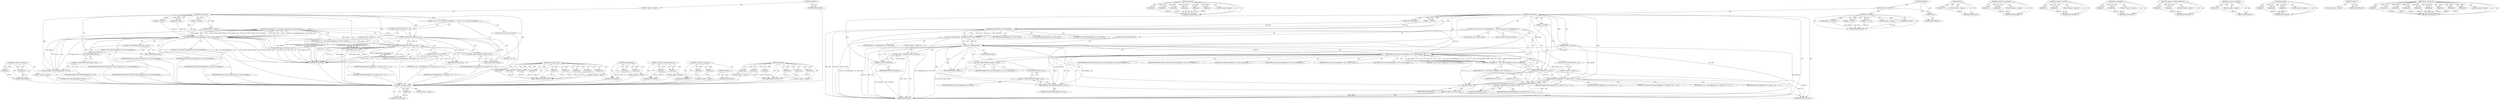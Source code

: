 digraph "usb_control_msg" {
vulnerable_101 [label=<(METHOD,&lt;operator&gt;.lessThan)>];
vulnerable_102 [label=<(PARAM,p1)>];
vulnerable_103 [label=<(PARAM,p2)>];
vulnerable_104 [label=<(BLOCK,&lt;empty&gt;,&lt;empty&gt;)>];
vulnerable_105 [label=<(METHOD_RETURN,ANY)>];
vulnerable_6 [label=<(METHOD,&lt;global&gt;)<SUB>1</SUB>>];
vulnerable_7 [label=<(BLOCK,&lt;empty&gt;,&lt;empty&gt;)<SUB>1</SUB>>];
vulnerable_8 [label=<(METHOD,set_registers)<SUB>1</SUB>>];
vulnerable_9 [label=<(PARAM,pegasus_t *pegasus)<SUB>1</SUB>>];
vulnerable_10 [label=<(PARAM,__u16 indx)<SUB>1</SUB>>];
vulnerable_11 [label=<(PARAM,__u16 size)<SUB>1</SUB>>];
vulnerable_12 [label=<(PARAM,void *data)<SUB>1</SUB>>];
vulnerable_13 [label=<(BLOCK,{
 	int ret;
 
 	ret = usb_control_msg(pegasus-...,{
 	int ret;
 
 	ret = usb_control_msg(pegasus-...)<SUB>2</SUB>>];
vulnerable_14 [label="<(LOCAL,int ret: int)<SUB>3</SUB>>"];
vulnerable_15 [label=<(&lt;operator&gt;.assignment,ret = usb_control_msg(pegasus-&gt;usb, usb_sndctrl...)<SUB>5</SUB>>];
vulnerable_16 [label=<(IDENTIFIER,ret,ret = usb_control_msg(pegasus-&gt;usb, usb_sndctrl...)<SUB>5</SUB>>];
vulnerable_17 [label=<(usb_control_msg,usb_control_msg(pegasus-&gt;usb, usb_sndctrlpipe(p...)<SUB>5</SUB>>];
vulnerable_18 [label=<(&lt;operator&gt;.indirectFieldAccess,pegasus-&gt;usb)<SUB>5</SUB>>];
vulnerable_19 [label=<(IDENTIFIER,pegasus,usb_control_msg(pegasus-&gt;usb, usb_sndctrlpipe(p...)<SUB>5</SUB>>];
vulnerable_20 [label=<(FIELD_IDENTIFIER,usb,usb)<SUB>5</SUB>>];
vulnerable_21 [label=<(usb_sndctrlpipe,usb_sndctrlpipe(pegasus-&gt;usb, 0))<SUB>5</SUB>>];
vulnerable_22 [label=<(&lt;operator&gt;.indirectFieldAccess,pegasus-&gt;usb)<SUB>5</SUB>>];
vulnerable_23 [label=<(IDENTIFIER,pegasus,usb_sndctrlpipe(pegasus-&gt;usb, 0))<SUB>5</SUB>>];
vulnerable_24 [label=<(FIELD_IDENTIFIER,usb,usb)<SUB>5</SUB>>];
vulnerable_25 [label=<(LITERAL,0,usb_sndctrlpipe(pegasus-&gt;usb, 0))<SUB>5</SUB>>];
vulnerable_26 [label=<(IDENTIFIER,PEGASUS_REQ_SET_REGS,usb_control_msg(pegasus-&gt;usb, usb_sndctrlpipe(p...)<SUB>6</SUB>>];
vulnerable_27 [label=<(IDENTIFIER,PEGASUS_REQT_WRITE,usb_control_msg(pegasus-&gt;usb, usb_sndctrlpipe(p...)<SUB>6</SUB>>];
vulnerable_28 [label=<(LITERAL,0,usb_control_msg(pegasus-&gt;usb, usb_sndctrlpipe(p...)<SUB>6</SUB>>];
vulnerable_29 [label=<(IDENTIFIER,indx,usb_control_msg(pegasus-&gt;usb, usb_sndctrlpipe(p...)<SUB>7</SUB>>];
vulnerable_30 [label=<(IDENTIFIER,data,usb_control_msg(pegasus-&gt;usb, usb_sndctrlpipe(p...)<SUB>7</SUB>>];
vulnerable_31 [label=<(IDENTIFIER,size,usb_control_msg(pegasus-&gt;usb, usb_sndctrlpipe(p...)<SUB>7</SUB>>];
vulnerable_32 [label=<(LITERAL,100,usb_control_msg(pegasus-&gt;usb, usb_sndctrlpipe(p...)<SUB>7</SUB>>];
vulnerable_33 [label=<(CONTROL_STRUCTURE,IF,if (ret &lt; 0))<SUB>8</SUB>>];
vulnerable_34 [label=<(&lt;operator&gt;.lessThan,ret &lt; 0)<SUB>8</SUB>>];
vulnerable_35 [label=<(IDENTIFIER,ret,ret &lt; 0)<SUB>8</SUB>>];
vulnerable_36 [label=<(LITERAL,0,ret &lt; 0)<SUB>8</SUB>>];
vulnerable_37 [label=<(BLOCK,&lt;empty&gt;,&lt;empty&gt;)<SUB>9</SUB>>];
vulnerable_38 [label=<(netif_dbg,netif_dbg(pegasus, drv, pegasus-&gt;net,
 			  &quot;%s...)<SUB>9</SUB>>];
vulnerable_39 [label=<(IDENTIFIER,pegasus,netif_dbg(pegasus, drv, pegasus-&gt;net,
 			  &quot;%s...)<SUB>9</SUB>>];
vulnerable_40 [label=<(IDENTIFIER,drv,netif_dbg(pegasus, drv, pegasus-&gt;net,
 			  &quot;%s...)<SUB>9</SUB>>];
vulnerable_41 [label=<(&lt;operator&gt;.indirectFieldAccess,pegasus-&gt;net)<SUB>9</SUB>>];
vulnerable_42 [label=<(IDENTIFIER,pegasus,netif_dbg(pegasus, drv, pegasus-&gt;net,
 			  &quot;%s...)<SUB>9</SUB>>];
vulnerable_43 [label=<(FIELD_IDENTIFIER,net,net)<SUB>9</SUB>>];
vulnerable_44 [label=<(LITERAL,&quot;%s returned %d\n&quot;,netif_dbg(pegasus, drv, pegasus-&gt;net,
 			  &quot;%s...)<SUB>10</SUB>>];
vulnerable_45 [label=<(IDENTIFIER,__func__,netif_dbg(pegasus, drv, pegasus-&gt;net,
 			  &quot;%s...)<SUB>10</SUB>>];
vulnerable_46 [label=<(IDENTIFIER,ret,netif_dbg(pegasus, drv, pegasus-&gt;net,
 			  &quot;%s...)<SUB>10</SUB>>];
vulnerable_47 [label=<(RETURN,return ret;,return ret;)<SUB>11</SUB>>];
vulnerable_48 [label=<(IDENTIFIER,ret,return ret;)<SUB>11</SUB>>];
vulnerable_49 [label=<(METHOD_RETURN,int)<SUB>1</SUB>>];
vulnerable_51 [label=<(METHOD_RETURN,ANY)<SUB>1</SUB>>];
vulnerable_79 [label=<(METHOD,usb_control_msg)>];
vulnerable_80 [label=<(PARAM,p1)>];
vulnerable_81 [label=<(PARAM,p2)>];
vulnerable_82 [label=<(PARAM,p3)>];
vulnerable_83 [label=<(PARAM,p4)>];
vulnerable_84 [label=<(PARAM,p5)>];
vulnerable_85 [label=<(PARAM,p6)>];
vulnerable_86 [label=<(PARAM,p7)>];
vulnerable_87 [label=<(PARAM,p8)>];
vulnerable_88 [label=<(PARAM,p9)>];
vulnerable_89 [label=<(BLOCK,&lt;empty&gt;,&lt;empty&gt;)>];
vulnerable_90 [label=<(METHOD_RETURN,ANY)>];
vulnerable_96 [label=<(METHOD,usb_sndctrlpipe)>];
vulnerable_97 [label=<(PARAM,p1)>];
vulnerable_98 [label=<(PARAM,p2)>];
vulnerable_99 [label=<(BLOCK,&lt;empty&gt;,&lt;empty&gt;)>];
vulnerable_100 [label=<(METHOD_RETURN,ANY)>];
vulnerable_91 [label=<(METHOD,&lt;operator&gt;.indirectFieldAccess)>];
vulnerable_92 [label=<(PARAM,p1)>];
vulnerable_93 [label=<(PARAM,p2)>];
vulnerable_94 [label=<(BLOCK,&lt;empty&gt;,&lt;empty&gt;)>];
vulnerable_95 [label=<(METHOD_RETURN,ANY)>];
vulnerable_74 [label=<(METHOD,&lt;operator&gt;.assignment)>];
vulnerable_75 [label=<(PARAM,p1)>];
vulnerable_76 [label=<(PARAM,p2)>];
vulnerable_77 [label=<(BLOCK,&lt;empty&gt;,&lt;empty&gt;)>];
vulnerable_78 [label=<(METHOD_RETURN,ANY)>];
vulnerable_68 [label=<(METHOD,&lt;global&gt;)<SUB>1</SUB>>];
vulnerable_69 [label=<(BLOCK,&lt;empty&gt;,&lt;empty&gt;)>];
vulnerable_70 [label=<(METHOD_RETURN,ANY)>];
vulnerable_106 [label=<(METHOD,netif_dbg)>];
vulnerable_107 [label=<(PARAM,p1)>];
vulnerable_108 [label=<(PARAM,p2)>];
vulnerable_109 [label=<(PARAM,p3)>];
vulnerable_110 [label=<(PARAM,p4)>];
vulnerable_111 [label=<(PARAM,p5)>];
vulnerable_112 [label=<(PARAM,p6)>];
vulnerable_113 [label=<(BLOCK,&lt;empty&gt;,&lt;empty&gt;)>];
vulnerable_114 [label=<(METHOD_RETURN,ANY)>];
fixed_116 [label=<(METHOD,&lt;operator&gt;.minus)>];
fixed_117 [label=<(PARAM,p1)>];
fixed_118 [label=<(BLOCK,&lt;empty&gt;,&lt;empty&gt;)>];
fixed_119 [label=<(METHOD_RETURN,ANY)>];
fixed_147 [label=<(METHOD,netif_dbg)>];
fixed_148 [label=<(PARAM,p1)>];
fixed_149 [label=<(PARAM,p2)>];
fixed_150 [label=<(PARAM,p3)>];
fixed_151 [label=<(PARAM,p4)>];
fixed_152 [label=<(PARAM,p5)>];
fixed_153 [label=<(PARAM,p6)>];
fixed_154 [label=<(BLOCK,&lt;empty&gt;,&lt;empty&gt;)>];
fixed_155 [label=<(METHOD_RETURN,ANY)>];
fixed_6 [label=<(METHOD,&lt;global&gt;)<SUB>1</SUB>>];
fixed_7 [label=<(BLOCK,&lt;empty&gt;,&lt;empty&gt;)<SUB>1</SUB>>];
fixed_8 [label=<(METHOD,set_registers)<SUB>1</SUB>>];
fixed_9 [label=<(PARAM,pegasus_t *pegasus)<SUB>1</SUB>>];
fixed_10 [label=<(PARAM,__u16 indx)<SUB>1</SUB>>];
fixed_11 [label=<(PARAM,__u16 size)<SUB>1</SUB>>];
fixed_12 [label=<(PARAM,void *data)<SUB>1</SUB>>];
fixed_13 [label=<(BLOCK,&lt;empty&gt;,&lt;empty&gt;)>];
fixed_14 [label=<(METHOD_RETURN,int)<SUB>1</SUB>>];
fixed_16 [label=<(UNKNOWN,),))<SUB>1</SUB>>];
fixed_17 [label=<(METHOD,set_registers)<SUB>2</SUB>>];
fixed_18 [label=<(PARAM,pegasus_t *pegasus)<SUB>2</SUB>>];
fixed_19 [label=<(PARAM,__u16 indx)<SUB>2</SUB>>];
fixed_20 [label=<(PARAM,__u16 size)<SUB>2</SUB>>];
fixed_21 [label=<(PARAM,const void *data)<SUB>3</SUB>>];
fixed_22 [label=<(BLOCK,{
	u8 *buf;
 	int ret;
 
	buf = kmemdup(data, s...,{
	u8 *buf;
 	int ret;
 
	buf = kmemdup(data, s...)<SUB>4</SUB>>];
fixed_23 [label="<(LOCAL,u8* buf: u8*)<SUB>5</SUB>>"];
fixed_24 [label="<(LOCAL,int ret: int)<SUB>6</SUB>>"];
fixed_25 [label=<(&lt;operator&gt;.assignment,buf = kmemdup(data, size, GFP_NOIO))<SUB>8</SUB>>];
fixed_26 [label=<(IDENTIFIER,buf,buf = kmemdup(data, size, GFP_NOIO))<SUB>8</SUB>>];
fixed_27 [label=<(kmemdup,kmemdup(data, size, GFP_NOIO))<SUB>8</SUB>>];
fixed_28 [label=<(IDENTIFIER,data,kmemdup(data, size, GFP_NOIO))<SUB>8</SUB>>];
fixed_29 [label=<(IDENTIFIER,size,kmemdup(data, size, GFP_NOIO))<SUB>8</SUB>>];
fixed_30 [label=<(IDENTIFIER,GFP_NOIO,kmemdup(data, size, GFP_NOIO))<SUB>8</SUB>>];
fixed_31 [label=<(CONTROL_STRUCTURE,IF,if (!buf))<SUB>9</SUB>>];
fixed_32 [label=<(&lt;operator&gt;.logicalNot,!buf)<SUB>9</SUB>>];
fixed_33 [label=<(IDENTIFIER,buf,!buf)<SUB>9</SUB>>];
fixed_34 [label=<(BLOCK,&lt;empty&gt;,&lt;empty&gt;)<SUB>10</SUB>>];
fixed_35 [label=<(RETURN,return -ENOMEM;,return -ENOMEM;)<SUB>10</SUB>>];
fixed_36 [label=<(&lt;operator&gt;.minus,-ENOMEM)<SUB>10</SUB>>];
fixed_37 [label=<(IDENTIFIER,ENOMEM,-ENOMEM)<SUB>10</SUB>>];
fixed_38 [label=<(&lt;operator&gt;.assignment,ret = usb_control_msg(pegasus-&gt;usb, usb_sndctrl...)<SUB>12</SUB>>];
fixed_39 [label=<(IDENTIFIER,ret,ret = usb_control_msg(pegasus-&gt;usb, usb_sndctrl...)<SUB>12</SUB>>];
fixed_40 [label=<(usb_control_msg,usb_control_msg(pegasus-&gt;usb, usb_sndctrlpipe(p...)<SUB>12</SUB>>];
fixed_41 [label=<(&lt;operator&gt;.indirectFieldAccess,pegasus-&gt;usb)<SUB>12</SUB>>];
fixed_42 [label=<(IDENTIFIER,pegasus,usb_control_msg(pegasus-&gt;usb, usb_sndctrlpipe(p...)<SUB>12</SUB>>];
fixed_43 [label=<(FIELD_IDENTIFIER,usb,usb)<SUB>12</SUB>>];
fixed_44 [label=<(usb_sndctrlpipe,usb_sndctrlpipe(pegasus-&gt;usb, 0))<SUB>12</SUB>>];
fixed_45 [label=<(&lt;operator&gt;.indirectFieldAccess,pegasus-&gt;usb)<SUB>12</SUB>>];
fixed_46 [label=<(IDENTIFIER,pegasus,usb_sndctrlpipe(pegasus-&gt;usb, 0))<SUB>12</SUB>>];
fixed_47 [label=<(FIELD_IDENTIFIER,usb,usb)<SUB>12</SUB>>];
fixed_48 [label=<(LITERAL,0,usb_sndctrlpipe(pegasus-&gt;usb, 0))<SUB>12</SUB>>];
fixed_49 [label=<(IDENTIFIER,PEGASUS_REQ_SET_REGS,usb_control_msg(pegasus-&gt;usb, usb_sndctrlpipe(p...)<SUB>13</SUB>>];
fixed_50 [label=<(IDENTIFIER,PEGASUS_REQT_WRITE,usb_control_msg(pegasus-&gt;usb, usb_sndctrlpipe(p...)<SUB>13</SUB>>];
fixed_51 [label=<(LITERAL,0,usb_control_msg(pegasus-&gt;usb, usb_sndctrlpipe(p...)<SUB>13</SUB>>];
fixed_52 [label=<(IDENTIFIER,indx,usb_control_msg(pegasus-&gt;usb, usb_sndctrlpipe(p...)<SUB>14</SUB>>];
fixed_53 [label=<(IDENTIFIER,buf,usb_control_msg(pegasus-&gt;usb, usb_sndctrlpipe(p...)<SUB>14</SUB>>];
fixed_54 [label=<(IDENTIFIER,size,usb_control_msg(pegasus-&gt;usb, usb_sndctrlpipe(p...)<SUB>14</SUB>>];
fixed_55 [label=<(LITERAL,100,usb_control_msg(pegasus-&gt;usb, usb_sndctrlpipe(p...)<SUB>14</SUB>>];
fixed_56 [label=<(CONTROL_STRUCTURE,IF,if (ret &lt; 0))<SUB>15</SUB>>];
fixed_57 [label=<(&lt;operator&gt;.lessThan,ret &lt; 0)<SUB>15</SUB>>];
fixed_58 [label=<(IDENTIFIER,ret,ret &lt; 0)<SUB>15</SUB>>];
fixed_59 [label=<(LITERAL,0,ret &lt; 0)<SUB>15</SUB>>];
fixed_60 [label=<(BLOCK,&lt;empty&gt;,&lt;empty&gt;)<SUB>16</SUB>>];
fixed_61 [label=<(netif_dbg,netif_dbg(pegasus, drv, pegasus-&gt;net,
 			  &quot;%s...)<SUB>16</SUB>>];
fixed_62 [label=<(IDENTIFIER,pegasus,netif_dbg(pegasus, drv, pegasus-&gt;net,
 			  &quot;%s...)<SUB>16</SUB>>];
fixed_63 [label=<(IDENTIFIER,drv,netif_dbg(pegasus, drv, pegasus-&gt;net,
 			  &quot;%s...)<SUB>16</SUB>>];
fixed_64 [label=<(&lt;operator&gt;.indirectFieldAccess,pegasus-&gt;net)<SUB>16</SUB>>];
fixed_65 [label=<(IDENTIFIER,pegasus,netif_dbg(pegasus, drv, pegasus-&gt;net,
 			  &quot;%s...)<SUB>16</SUB>>];
fixed_66 [label=<(FIELD_IDENTIFIER,net,net)<SUB>16</SUB>>];
fixed_67 [label=<(LITERAL,&quot;%s returned %d\n&quot;,netif_dbg(pegasus, drv, pegasus-&gt;net,
 			  &quot;%s...)<SUB>17</SUB>>];
fixed_68 [label=<(IDENTIFIER,__func__,netif_dbg(pegasus, drv, pegasus-&gt;net,
 			  &quot;%s...)<SUB>17</SUB>>];
fixed_69 [label=<(IDENTIFIER,ret,netif_dbg(pegasus, drv, pegasus-&gt;net,
 			  &quot;%s...)<SUB>17</SUB>>];
fixed_70 [label=<(kfree,kfree(buf))<SUB>18</SUB>>];
fixed_71 [label=<(IDENTIFIER,buf,kfree(buf))<SUB>18</SUB>>];
fixed_72 [label=<(RETURN,return ret;,return ret;)<SUB>19</SUB>>];
fixed_73 [label=<(IDENTIFIER,ret,return ret;)<SUB>19</SUB>>];
fixed_74 [label=<(METHOD_RETURN,int)<SUB>2</SUB>>];
fixed_76 [label=<(METHOD_RETURN,ANY)<SUB>1</SUB>>];
fixed_156 [label=<(METHOD,kfree)>];
fixed_157 [label=<(PARAM,p1)>];
fixed_158 [label=<(BLOCK,&lt;empty&gt;,&lt;empty&gt;)>];
fixed_159 [label=<(METHOD_RETURN,ANY)>];
fixed_101 [label=<(METHOD,&lt;operator&gt;.assignment)>];
fixed_102 [label=<(PARAM,p1)>];
fixed_103 [label=<(PARAM,p2)>];
fixed_104 [label=<(BLOCK,&lt;empty&gt;,&lt;empty&gt;)>];
fixed_105 [label=<(METHOD_RETURN,ANY)>];
fixed_142 [label=<(METHOD,&lt;operator&gt;.lessThan)>];
fixed_143 [label=<(PARAM,p1)>];
fixed_144 [label=<(PARAM,p2)>];
fixed_145 [label=<(BLOCK,&lt;empty&gt;,&lt;empty&gt;)>];
fixed_146 [label=<(METHOD_RETURN,ANY)>];
fixed_137 [label=<(METHOD,usb_sndctrlpipe)>];
fixed_138 [label=<(PARAM,p1)>];
fixed_139 [label=<(PARAM,p2)>];
fixed_140 [label=<(BLOCK,&lt;empty&gt;,&lt;empty&gt;)>];
fixed_141 [label=<(METHOD_RETURN,ANY)>];
fixed_132 [label=<(METHOD,&lt;operator&gt;.indirectFieldAccess)>];
fixed_133 [label=<(PARAM,p1)>];
fixed_134 [label=<(PARAM,p2)>];
fixed_135 [label=<(BLOCK,&lt;empty&gt;,&lt;empty&gt;)>];
fixed_136 [label=<(METHOD_RETURN,ANY)>];
fixed_112 [label=<(METHOD,&lt;operator&gt;.logicalNot)>];
fixed_113 [label=<(PARAM,p1)>];
fixed_114 [label=<(BLOCK,&lt;empty&gt;,&lt;empty&gt;)>];
fixed_115 [label=<(METHOD_RETURN,ANY)>];
fixed_106 [label=<(METHOD,kmemdup)>];
fixed_107 [label=<(PARAM,p1)>];
fixed_108 [label=<(PARAM,p2)>];
fixed_109 [label=<(PARAM,p3)>];
fixed_110 [label=<(BLOCK,&lt;empty&gt;,&lt;empty&gt;)>];
fixed_111 [label=<(METHOD_RETURN,ANY)>];
fixed_95 [label=<(METHOD,&lt;global&gt;)<SUB>1</SUB>>];
fixed_96 [label=<(BLOCK,&lt;empty&gt;,&lt;empty&gt;)>];
fixed_97 [label=<(METHOD_RETURN,ANY)>];
fixed_120 [label=<(METHOD,usb_control_msg)>];
fixed_121 [label=<(PARAM,p1)>];
fixed_122 [label=<(PARAM,p2)>];
fixed_123 [label=<(PARAM,p3)>];
fixed_124 [label=<(PARAM,p4)>];
fixed_125 [label=<(PARAM,p5)>];
fixed_126 [label=<(PARAM,p6)>];
fixed_127 [label=<(PARAM,p7)>];
fixed_128 [label=<(PARAM,p8)>];
fixed_129 [label=<(PARAM,p9)>];
fixed_130 [label=<(BLOCK,&lt;empty&gt;,&lt;empty&gt;)>];
fixed_131 [label=<(METHOD_RETURN,ANY)>];
vulnerable_101 -> vulnerable_102  [key=0, label="AST: "];
vulnerable_101 -> vulnerable_102  [key=1, label="DDG: "];
vulnerable_101 -> vulnerable_104  [key=0, label="AST: "];
vulnerable_101 -> vulnerable_103  [key=0, label="AST: "];
vulnerable_101 -> vulnerable_103  [key=1, label="DDG: "];
vulnerable_101 -> vulnerable_105  [key=0, label="AST: "];
vulnerable_101 -> vulnerable_105  [key=1, label="CFG: "];
vulnerable_102 -> vulnerable_105  [key=0, label="DDG: p1"];
vulnerable_103 -> vulnerable_105  [key=0, label="DDG: p2"];
vulnerable_104 -> fixed_116  [key=0];
vulnerable_105 -> fixed_116  [key=0];
vulnerable_6 -> vulnerable_7  [key=0, label="AST: "];
vulnerable_6 -> vulnerable_51  [key=0, label="AST: "];
vulnerable_6 -> vulnerable_51  [key=1, label="CFG: "];
vulnerable_7 -> vulnerable_8  [key=0, label="AST: "];
vulnerable_8 -> vulnerable_9  [key=0, label="AST: "];
vulnerable_8 -> vulnerable_9  [key=1, label="DDG: "];
vulnerable_8 -> vulnerable_10  [key=0, label="AST: "];
vulnerable_8 -> vulnerable_10  [key=1, label="DDG: "];
vulnerable_8 -> vulnerable_11  [key=0, label="AST: "];
vulnerable_8 -> vulnerable_11  [key=1, label="DDG: "];
vulnerable_8 -> vulnerable_12  [key=0, label="AST: "];
vulnerable_8 -> vulnerable_12  [key=1, label="DDG: "];
vulnerable_8 -> vulnerable_13  [key=0, label="AST: "];
vulnerable_8 -> vulnerable_49  [key=0, label="AST: "];
vulnerable_8 -> vulnerable_20  [key=0, label="CFG: "];
vulnerable_8 -> vulnerable_48  [key=0, label="DDG: "];
vulnerable_8 -> vulnerable_17  [key=0, label="DDG: "];
vulnerable_8 -> vulnerable_34  [key=0, label="DDG: "];
vulnerable_8 -> vulnerable_21  [key=0, label="DDG: "];
vulnerable_8 -> vulnerable_38  [key=0, label="DDG: "];
vulnerable_9 -> vulnerable_49  [key=0, label="DDG: pegasus"];
vulnerable_9 -> vulnerable_17  [key=0, label="DDG: pegasus"];
vulnerable_9 -> vulnerable_21  [key=0, label="DDG: pegasus"];
vulnerable_9 -> vulnerable_38  [key=0, label="DDG: pegasus"];
vulnerable_10 -> vulnerable_17  [key=0, label="DDG: indx"];
vulnerable_11 -> vulnerable_17  [key=0, label="DDG: size"];
vulnerable_12 -> vulnerable_17  [key=0, label="DDG: data"];
vulnerable_13 -> vulnerable_14  [key=0, label="AST: "];
vulnerable_13 -> vulnerable_15  [key=0, label="AST: "];
vulnerable_13 -> vulnerable_33  [key=0, label="AST: "];
vulnerable_13 -> vulnerable_47  [key=0, label="AST: "];
vulnerable_14 -> fixed_116  [key=0];
vulnerable_15 -> vulnerable_16  [key=0, label="AST: "];
vulnerable_15 -> vulnerable_17  [key=0, label="AST: "];
vulnerable_15 -> vulnerable_34  [key=0, label="CFG: "];
vulnerable_15 -> vulnerable_34  [key=1, label="DDG: ret"];
vulnerable_15 -> vulnerable_49  [key=0, label="DDG: usb_control_msg(pegasus-&gt;usb, usb_sndctrlpipe(pegasus-&gt;usb, 0),
 			      PEGASUS_REQ_SET_REGS, PEGASUS_REQT_WRITE, 0,
			      indx, data, size, 100)"];
vulnerable_15 -> vulnerable_49  [key=1, label="DDG: ret = usb_control_msg(pegasus-&gt;usb, usb_sndctrlpipe(pegasus-&gt;usb, 0),
 			      PEGASUS_REQ_SET_REGS, PEGASUS_REQT_WRITE, 0,
			      indx, data, size, 100)"];
vulnerable_16 -> fixed_116  [key=0];
vulnerable_17 -> vulnerable_18  [key=0, label="AST: "];
vulnerable_17 -> vulnerable_21  [key=0, label="AST: "];
vulnerable_17 -> vulnerable_26  [key=0, label="AST: "];
vulnerable_17 -> vulnerable_27  [key=0, label="AST: "];
vulnerable_17 -> vulnerable_28  [key=0, label="AST: "];
vulnerable_17 -> vulnerable_29  [key=0, label="AST: "];
vulnerable_17 -> vulnerable_30  [key=0, label="AST: "];
vulnerable_17 -> vulnerable_31  [key=0, label="AST: "];
vulnerable_17 -> vulnerable_32  [key=0, label="AST: "];
vulnerable_17 -> vulnerable_15  [key=0, label="CFG: "];
vulnerable_17 -> vulnerable_15  [key=1, label="DDG: PEGASUS_REQT_WRITE"];
vulnerable_17 -> vulnerable_15  [key=2, label="DDG: pegasus-&gt;usb"];
vulnerable_17 -> vulnerable_15  [key=3, label="DDG: data"];
vulnerable_17 -> vulnerable_15  [key=4, label="DDG: PEGASUS_REQ_SET_REGS"];
vulnerable_17 -> vulnerable_15  [key=5, label="DDG: 100"];
vulnerable_17 -> vulnerable_15  [key=6, label="DDG: 0"];
vulnerable_17 -> vulnerable_15  [key=7, label="DDG: size"];
vulnerable_17 -> vulnerable_15  [key=8, label="DDG: usb_sndctrlpipe(pegasus-&gt;usb, 0)"];
vulnerable_17 -> vulnerable_15  [key=9, label="DDG: indx"];
vulnerable_17 -> vulnerable_49  [key=0, label="DDG: pegasus-&gt;usb"];
vulnerable_17 -> vulnerable_49  [key=1, label="DDG: usb_sndctrlpipe(pegasus-&gt;usb, 0)"];
vulnerable_17 -> vulnerable_49  [key=2, label="DDG: PEGASUS_REQ_SET_REGS"];
vulnerable_17 -> vulnerable_49  [key=3, label="DDG: indx"];
vulnerable_17 -> vulnerable_49  [key=4, label="DDG: data"];
vulnerable_17 -> vulnerable_49  [key=5, label="DDG: size"];
vulnerable_17 -> vulnerable_49  [key=6, label="DDG: PEGASUS_REQT_WRITE"];
vulnerable_17 -> vulnerable_38  [key=0, label="DDG: pegasus-&gt;usb"];
vulnerable_18 -> vulnerable_19  [key=0, label="AST: "];
vulnerable_18 -> vulnerable_20  [key=0, label="AST: "];
vulnerable_18 -> vulnerable_24  [key=0, label="CFG: "];
vulnerable_19 -> fixed_116  [key=0];
vulnerable_20 -> vulnerable_18  [key=0, label="CFG: "];
vulnerable_21 -> vulnerable_22  [key=0, label="AST: "];
vulnerable_21 -> vulnerable_25  [key=0, label="AST: "];
vulnerable_21 -> vulnerable_17  [key=0, label="CFG: "];
vulnerable_21 -> vulnerable_17  [key=1, label="DDG: pegasus-&gt;usb"];
vulnerable_21 -> vulnerable_17  [key=2, label="DDG: 0"];
vulnerable_22 -> vulnerable_23  [key=0, label="AST: "];
vulnerable_22 -> vulnerable_24  [key=0, label="AST: "];
vulnerable_22 -> vulnerable_21  [key=0, label="CFG: "];
vulnerable_23 -> fixed_116  [key=0];
vulnerable_24 -> vulnerable_22  [key=0, label="CFG: "];
vulnerable_25 -> fixed_116  [key=0];
vulnerable_26 -> fixed_116  [key=0];
vulnerable_27 -> fixed_116  [key=0];
vulnerable_28 -> fixed_116  [key=0];
vulnerable_29 -> fixed_116  [key=0];
vulnerable_30 -> fixed_116  [key=0];
vulnerable_31 -> fixed_116  [key=0];
vulnerable_32 -> fixed_116  [key=0];
vulnerable_33 -> vulnerable_34  [key=0, label="AST: "];
vulnerable_33 -> vulnerable_37  [key=0, label="AST: "];
vulnerable_34 -> vulnerable_35  [key=0, label="AST: "];
vulnerable_34 -> vulnerable_36  [key=0, label="AST: "];
vulnerable_34 -> vulnerable_43  [key=0, label="CFG: "];
vulnerable_34 -> vulnerable_43  [key=1, label="CDG: "];
vulnerable_34 -> vulnerable_47  [key=0, label="CFG: "];
vulnerable_34 -> vulnerable_49  [key=0, label="DDG: ret"];
vulnerable_34 -> vulnerable_49  [key=1, label="DDG: ret &lt; 0"];
vulnerable_34 -> vulnerable_48  [key=0, label="DDG: ret"];
vulnerable_34 -> vulnerable_38  [key=0, label="DDG: ret"];
vulnerable_34 -> vulnerable_38  [key=1, label="CDG: "];
vulnerable_34 -> vulnerable_41  [key=0, label="CDG: "];
vulnerable_35 -> fixed_116  [key=0];
vulnerable_36 -> fixed_116  [key=0];
vulnerable_37 -> vulnerable_38  [key=0, label="AST: "];
vulnerable_38 -> vulnerable_39  [key=0, label="AST: "];
vulnerable_38 -> vulnerable_40  [key=0, label="AST: "];
vulnerable_38 -> vulnerable_41  [key=0, label="AST: "];
vulnerable_38 -> vulnerable_44  [key=0, label="AST: "];
vulnerable_38 -> vulnerable_45  [key=0, label="AST: "];
vulnerable_38 -> vulnerable_46  [key=0, label="AST: "];
vulnerable_38 -> vulnerable_47  [key=0, label="CFG: "];
vulnerable_38 -> vulnerable_49  [key=0, label="DDG: pegasus"];
vulnerable_38 -> vulnerable_49  [key=1, label="DDG: drv"];
vulnerable_38 -> vulnerable_49  [key=2, label="DDG: pegasus-&gt;net"];
vulnerable_38 -> vulnerable_49  [key=3, label="DDG: ret"];
vulnerable_38 -> vulnerable_49  [key=4, label="DDG: netif_dbg(pegasus, drv, pegasus-&gt;net,
 			  &quot;%s returned %d\n&quot;, __func__, ret)"];
vulnerable_38 -> vulnerable_49  [key=5, label="DDG: __func__"];
vulnerable_38 -> vulnerable_48  [key=0, label="DDG: ret"];
vulnerable_39 -> fixed_116  [key=0];
vulnerable_40 -> fixed_116  [key=0];
vulnerable_41 -> vulnerable_42  [key=0, label="AST: "];
vulnerable_41 -> vulnerable_43  [key=0, label="AST: "];
vulnerable_41 -> vulnerable_38  [key=0, label="CFG: "];
vulnerable_42 -> fixed_116  [key=0];
vulnerable_43 -> vulnerable_41  [key=0, label="CFG: "];
vulnerable_44 -> fixed_116  [key=0];
vulnerable_45 -> fixed_116  [key=0];
vulnerable_46 -> fixed_116  [key=0];
vulnerable_47 -> vulnerable_48  [key=0, label="AST: "];
vulnerable_47 -> vulnerable_49  [key=0, label="CFG: "];
vulnerable_47 -> vulnerable_49  [key=1, label="DDG: &lt;RET&gt;"];
vulnerable_48 -> vulnerable_47  [key=0, label="DDG: ret"];
vulnerable_49 -> fixed_116  [key=0];
vulnerable_51 -> fixed_116  [key=0];
vulnerable_79 -> vulnerable_80  [key=0, label="AST: "];
vulnerable_79 -> vulnerable_80  [key=1, label="DDG: "];
vulnerable_79 -> vulnerable_89  [key=0, label="AST: "];
vulnerable_79 -> vulnerable_81  [key=0, label="AST: "];
vulnerable_79 -> vulnerable_81  [key=1, label="DDG: "];
vulnerable_79 -> vulnerable_90  [key=0, label="AST: "];
vulnerable_79 -> vulnerable_90  [key=1, label="CFG: "];
vulnerable_79 -> vulnerable_82  [key=0, label="AST: "];
vulnerable_79 -> vulnerable_82  [key=1, label="DDG: "];
vulnerable_79 -> vulnerable_83  [key=0, label="AST: "];
vulnerable_79 -> vulnerable_83  [key=1, label="DDG: "];
vulnerable_79 -> vulnerable_84  [key=0, label="AST: "];
vulnerable_79 -> vulnerable_84  [key=1, label="DDG: "];
vulnerable_79 -> vulnerable_85  [key=0, label="AST: "];
vulnerable_79 -> vulnerable_85  [key=1, label="DDG: "];
vulnerable_79 -> vulnerable_86  [key=0, label="AST: "];
vulnerable_79 -> vulnerable_86  [key=1, label="DDG: "];
vulnerable_79 -> vulnerable_87  [key=0, label="AST: "];
vulnerable_79 -> vulnerable_87  [key=1, label="DDG: "];
vulnerable_79 -> vulnerable_88  [key=0, label="AST: "];
vulnerable_79 -> vulnerable_88  [key=1, label="DDG: "];
vulnerable_80 -> vulnerable_90  [key=0, label="DDG: p1"];
vulnerable_81 -> vulnerable_90  [key=0, label="DDG: p2"];
vulnerable_82 -> vulnerable_90  [key=0, label="DDG: p3"];
vulnerable_83 -> vulnerable_90  [key=0, label="DDG: p4"];
vulnerable_84 -> vulnerable_90  [key=0, label="DDG: p5"];
vulnerable_85 -> vulnerable_90  [key=0, label="DDG: p6"];
vulnerable_86 -> vulnerable_90  [key=0, label="DDG: p7"];
vulnerable_87 -> vulnerable_90  [key=0, label="DDG: p8"];
vulnerable_88 -> vulnerable_90  [key=0, label="DDG: p9"];
vulnerable_89 -> fixed_116  [key=0];
vulnerable_90 -> fixed_116  [key=0];
vulnerable_96 -> vulnerable_97  [key=0, label="AST: "];
vulnerable_96 -> vulnerable_97  [key=1, label="DDG: "];
vulnerable_96 -> vulnerable_99  [key=0, label="AST: "];
vulnerable_96 -> vulnerable_98  [key=0, label="AST: "];
vulnerable_96 -> vulnerable_98  [key=1, label="DDG: "];
vulnerable_96 -> vulnerable_100  [key=0, label="AST: "];
vulnerable_96 -> vulnerable_100  [key=1, label="CFG: "];
vulnerable_97 -> vulnerable_100  [key=0, label="DDG: p1"];
vulnerable_98 -> vulnerable_100  [key=0, label="DDG: p2"];
vulnerable_99 -> fixed_116  [key=0];
vulnerable_100 -> fixed_116  [key=0];
vulnerable_91 -> vulnerable_92  [key=0, label="AST: "];
vulnerable_91 -> vulnerable_92  [key=1, label="DDG: "];
vulnerable_91 -> vulnerable_94  [key=0, label="AST: "];
vulnerable_91 -> vulnerable_93  [key=0, label="AST: "];
vulnerable_91 -> vulnerable_93  [key=1, label="DDG: "];
vulnerable_91 -> vulnerable_95  [key=0, label="AST: "];
vulnerable_91 -> vulnerable_95  [key=1, label="CFG: "];
vulnerable_92 -> vulnerable_95  [key=0, label="DDG: p1"];
vulnerable_93 -> vulnerable_95  [key=0, label="DDG: p2"];
vulnerable_94 -> fixed_116  [key=0];
vulnerable_95 -> fixed_116  [key=0];
vulnerable_74 -> vulnerable_75  [key=0, label="AST: "];
vulnerable_74 -> vulnerable_75  [key=1, label="DDG: "];
vulnerable_74 -> vulnerable_77  [key=0, label="AST: "];
vulnerable_74 -> vulnerable_76  [key=0, label="AST: "];
vulnerable_74 -> vulnerable_76  [key=1, label="DDG: "];
vulnerable_74 -> vulnerable_78  [key=0, label="AST: "];
vulnerable_74 -> vulnerable_78  [key=1, label="CFG: "];
vulnerable_75 -> vulnerable_78  [key=0, label="DDG: p1"];
vulnerable_76 -> vulnerable_78  [key=0, label="DDG: p2"];
vulnerable_77 -> fixed_116  [key=0];
vulnerable_78 -> fixed_116  [key=0];
vulnerable_68 -> vulnerable_69  [key=0, label="AST: "];
vulnerable_68 -> vulnerable_70  [key=0, label="AST: "];
vulnerable_68 -> vulnerable_70  [key=1, label="CFG: "];
vulnerable_69 -> fixed_116  [key=0];
vulnerable_70 -> fixed_116  [key=0];
vulnerable_106 -> vulnerable_107  [key=0, label="AST: "];
vulnerable_106 -> vulnerable_107  [key=1, label="DDG: "];
vulnerable_106 -> vulnerable_113  [key=0, label="AST: "];
vulnerable_106 -> vulnerable_108  [key=0, label="AST: "];
vulnerable_106 -> vulnerable_108  [key=1, label="DDG: "];
vulnerable_106 -> vulnerable_114  [key=0, label="AST: "];
vulnerable_106 -> vulnerable_114  [key=1, label="CFG: "];
vulnerable_106 -> vulnerable_109  [key=0, label="AST: "];
vulnerable_106 -> vulnerable_109  [key=1, label="DDG: "];
vulnerable_106 -> vulnerable_110  [key=0, label="AST: "];
vulnerable_106 -> vulnerable_110  [key=1, label="DDG: "];
vulnerable_106 -> vulnerable_111  [key=0, label="AST: "];
vulnerable_106 -> vulnerable_111  [key=1, label="DDG: "];
vulnerable_106 -> vulnerable_112  [key=0, label="AST: "];
vulnerable_106 -> vulnerable_112  [key=1, label="DDG: "];
vulnerable_107 -> vulnerable_114  [key=0, label="DDG: p1"];
vulnerable_108 -> vulnerable_114  [key=0, label="DDG: p2"];
vulnerable_109 -> vulnerable_114  [key=0, label="DDG: p3"];
vulnerable_110 -> vulnerable_114  [key=0, label="DDG: p4"];
vulnerable_111 -> vulnerable_114  [key=0, label="DDG: p5"];
vulnerable_112 -> vulnerable_114  [key=0, label="DDG: p6"];
vulnerable_113 -> fixed_116  [key=0];
vulnerable_114 -> fixed_116  [key=0];
fixed_116 -> fixed_117  [key=0, label="AST: "];
fixed_116 -> fixed_117  [key=1, label="DDG: "];
fixed_116 -> fixed_118  [key=0, label="AST: "];
fixed_116 -> fixed_119  [key=0, label="AST: "];
fixed_116 -> fixed_119  [key=1, label="CFG: "];
fixed_117 -> fixed_119  [key=0, label="DDG: p1"];
fixed_147 -> fixed_148  [key=0, label="AST: "];
fixed_147 -> fixed_148  [key=1, label="DDG: "];
fixed_147 -> fixed_154  [key=0, label="AST: "];
fixed_147 -> fixed_149  [key=0, label="AST: "];
fixed_147 -> fixed_149  [key=1, label="DDG: "];
fixed_147 -> fixed_155  [key=0, label="AST: "];
fixed_147 -> fixed_155  [key=1, label="CFG: "];
fixed_147 -> fixed_150  [key=0, label="AST: "];
fixed_147 -> fixed_150  [key=1, label="DDG: "];
fixed_147 -> fixed_151  [key=0, label="AST: "];
fixed_147 -> fixed_151  [key=1, label="DDG: "];
fixed_147 -> fixed_152  [key=0, label="AST: "];
fixed_147 -> fixed_152  [key=1, label="DDG: "];
fixed_147 -> fixed_153  [key=0, label="AST: "];
fixed_147 -> fixed_153  [key=1, label="DDG: "];
fixed_148 -> fixed_155  [key=0, label="DDG: p1"];
fixed_149 -> fixed_155  [key=0, label="DDG: p2"];
fixed_150 -> fixed_155  [key=0, label="DDG: p3"];
fixed_151 -> fixed_155  [key=0, label="DDG: p4"];
fixed_152 -> fixed_155  [key=0, label="DDG: p5"];
fixed_153 -> fixed_155  [key=0, label="DDG: p6"];
fixed_6 -> fixed_7  [key=0, label="AST: "];
fixed_6 -> fixed_76  [key=0, label="AST: "];
fixed_6 -> fixed_16  [key=0, label="CFG: "];
fixed_7 -> fixed_8  [key=0, label="AST: "];
fixed_7 -> fixed_16  [key=0, label="AST: "];
fixed_7 -> fixed_17  [key=0, label="AST: "];
fixed_8 -> fixed_9  [key=0, label="AST: "];
fixed_8 -> fixed_9  [key=1, label="DDG: "];
fixed_8 -> fixed_10  [key=0, label="AST: "];
fixed_8 -> fixed_10  [key=1, label="DDG: "];
fixed_8 -> fixed_11  [key=0, label="AST: "];
fixed_8 -> fixed_11  [key=1, label="DDG: "];
fixed_8 -> fixed_12  [key=0, label="AST: "];
fixed_8 -> fixed_12  [key=1, label="DDG: "];
fixed_8 -> fixed_13  [key=0, label="AST: "];
fixed_8 -> fixed_14  [key=0, label="AST: "];
fixed_8 -> fixed_14  [key=1, label="CFG: "];
fixed_9 -> fixed_14  [key=0, label="DDG: pegasus"];
fixed_10 -> fixed_14  [key=0, label="DDG: indx"];
fixed_11 -> fixed_14  [key=0, label="DDG: size"];
fixed_12 -> fixed_14  [key=0, label="DDG: data"];
fixed_16 -> fixed_76  [key=0, label="CFG: "];
fixed_17 -> fixed_18  [key=0, label="AST: "];
fixed_17 -> fixed_18  [key=1, label="DDG: "];
fixed_17 -> fixed_19  [key=0, label="AST: "];
fixed_17 -> fixed_19  [key=1, label="DDG: "];
fixed_17 -> fixed_20  [key=0, label="AST: "];
fixed_17 -> fixed_20  [key=1, label="DDG: "];
fixed_17 -> fixed_21  [key=0, label="AST: "];
fixed_17 -> fixed_21  [key=1, label="DDG: "];
fixed_17 -> fixed_22  [key=0, label="AST: "];
fixed_17 -> fixed_74  [key=0, label="AST: "];
fixed_17 -> fixed_27  [key=0, label="CFG: "];
fixed_17 -> fixed_27  [key=1, label="DDG: "];
fixed_17 -> fixed_70  [key=0, label="DDG: "];
fixed_17 -> fixed_73  [key=0, label="DDG: "];
fixed_17 -> fixed_32  [key=0, label="DDG: "];
fixed_17 -> fixed_40  [key=0, label="DDG: "];
fixed_17 -> fixed_57  [key=0, label="DDG: "];
fixed_17 -> fixed_44  [key=0, label="DDG: "];
fixed_17 -> fixed_61  [key=0, label="DDG: "];
fixed_17 -> fixed_36  [key=0, label="DDG: "];
fixed_18 -> fixed_74  [key=0, label="DDG: pegasus"];
fixed_18 -> fixed_40  [key=0, label="DDG: pegasus"];
fixed_18 -> fixed_44  [key=0, label="DDG: pegasus"];
fixed_18 -> fixed_61  [key=0, label="DDG: pegasus"];
fixed_19 -> fixed_74  [key=0, label="DDG: indx"];
fixed_19 -> fixed_40  [key=0, label="DDG: indx"];
fixed_20 -> fixed_27  [key=0, label="DDG: size"];
fixed_21 -> fixed_27  [key=0, label="DDG: data"];
fixed_22 -> fixed_23  [key=0, label="AST: "];
fixed_22 -> fixed_24  [key=0, label="AST: "];
fixed_22 -> fixed_25  [key=0, label="AST: "];
fixed_22 -> fixed_31  [key=0, label="AST: "];
fixed_22 -> fixed_38  [key=0, label="AST: "];
fixed_22 -> fixed_56  [key=0, label="AST: "];
fixed_22 -> fixed_70  [key=0, label="AST: "];
fixed_22 -> fixed_72  [key=0, label="AST: "];
fixed_25 -> fixed_26  [key=0, label="AST: "];
fixed_25 -> fixed_27  [key=0, label="AST: "];
fixed_25 -> fixed_32  [key=0, label="CFG: "];
fixed_25 -> fixed_32  [key=1, label="DDG: buf"];
fixed_25 -> fixed_74  [key=0, label="DDG: kmemdup(data, size, GFP_NOIO)"];
fixed_25 -> fixed_74  [key=1, label="DDG: buf = kmemdup(data, size, GFP_NOIO)"];
fixed_27 -> fixed_28  [key=0, label="AST: "];
fixed_27 -> fixed_29  [key=0, label="AST: "];
fixed_27 -> fixed_30  [key=0, label="AST: "];
fixed_27 -> fixed_25  [key=0, label="CFG: "];
fixed_27 -> fixed_25  [key=1, label="DDG: data"];
fixed_27 -> fixed_25  [key=2, label="DDG: size"];
fixed_27 -> fixed_25  [key=3, label="DDG: GFP_NOIO"];
fixed_27 -> fixed_74  [key=0, label="DDG: data"];
fixed_27 -> fixed_74  [key=1, label="DDG: size"];
fixed_27 -> fixed_74  [key=2, label="DDG: GFP_NOIO"];
fixed_27 -> fixed_40  [key=0, label="DDG: size"];
fixed_31 -> fixed_32  [key=0, label="AST: "];
fixed_31 -> fixed_34  [key=0, label="AST: "];
fixed_32 -> fixed_33  [key=0, label="AST: "];
fixed_32 -> fixed_36  [key=0, label="CFG: "];
fixed_32 -> fixed_36  [key=1, label="CDG: "];
fixed_32 -> fixed_43  [key=0, label="CFG: "];
fixed_32 -> fixed_43  [key=1, label="CDG: "];
fixed_32 -> fixed_74  [key=0, label="DDG: buf"];
fixed_32 -> fixed_74  [key=1, label="DDG: !buf"];
fixed_32 -> fixed_40  [key=0, label="DDG: buf"];
fixed_32 -> fixed_40  [key=1, label="CDG: "];
fixed_32 -> fixed_47  [key=0, label="CDG: "];
fixed_32 -> fixed_57  [key=0, label="CDG: "];
fixed_32 -> fixed_38  [key=0, label="CDG: "];
fixed_32 -> fixed_72  [key=0, label="CDG: "];
fixed_32 -> fixed_41  [key=0, label="CDG: "];
fixed_32 -> fixed_70  [key=0, label="CDG: "];
fixed_32 -> fixed_45  [key=0, label="CDG: "];
fixed_32 -> fixed_44  [key=0, label="CDG: "];
fixed_32 -> fixed_35  [key=0, label="CDG: "];
fixed_34 -> fixed_35  [key=0, label="AST: "];
fixed_35 -> fixed_36  [key=0, label="AST: "];
fixed_35 -> fixed_74  [key=0, label="CFG: "];
fixed_35 -> fixed_74  [key=1, label="DDG: &lt;RET&gt;"];
fixed_36 -> fixed_37  [key=0, label="AST: "];
fixed_36 -> fixed_35  [key=0, label="CFG: "];
fixed_36 -> fixed_35  [key=1, label="DDG: -ENOMEM"];
fixed_36 -> fixed_74  [key=0, label="DDG: ENOMEM"];
fixed_36 -> fixed_74  [key=1, label="DDG: -ENOMEM"];
fixed_38 -> fixed_39  [key=0, label="AST: "];
fixed_38 -> fixed_40  [key=0, label="AST: "];
fixed_38 -> fixed_57  [key=0, label="CFG: "];
fixed_38 -> fixed_57  [key=1, label="DDG: ret"];
fixed_40 -> fixed_41  [key=0, label="AST: "];
fixed_40 -> fixed_44  [key=0, label="AST: "];
fixed_40 -> fixed_49  [key=0, label="AST: "];
fixed_40 -> fixed_50  [key=0, label="AST: "];
fixed_40 -> fixed_51  [key=0, label="AST: "];
fixed_40 -> fixed_52  [key=0, label="AST: "];
fixed_40 -> fixed_53  [key=0, label="AST: "];
fixed_40 -> fixed_54  [key=0, label="AST: "];
fixed_40 -> fixed_55  [key=0, label="AST: "];
fixed_40 -> fixed_38  [key=0, label="CFG: "];
fixed_40 -> fixed_38  [key=1, label="DDG: usb_sndctrlpipe(pegasus-&gt;usb, 0)"];
fixed_40 -> fixed_38  [key=2, label="DDG: size"];
fixed_40 -> fixed_38  [key=3, label="DDG: PEGASUS_REQT_WRITE"];
fixed_40 -> fixed_38  [key=4, label="DDG: 100"];
fixed_40 -> fixed_38  [key=5, label="DDG: 0"];
fixed_40 -> fixed_38  [key=6, label="DDG: PEGASUS_REQ_SET_REGS"];
fixed_40 -> fixed_38  [key=7, label="DDG: pegasus-&gt;usb"];
fixed_40 -> fixed_38  [key=8, label="DDG: indx"];
fixed_40 -> fixed_38  [key=9, label="DDG: buf"];
fixed_40 -> fixed_74  [key=0, label="DDG: PEGASUS_REQT_WRITE"];
fixed_40 -> fixed_70  [key=0, label="DDG: buf"];
fixed_40 -> fixed_61  [key=0, label="DDG: pegasus-&gt;usb"];
fixed_41 -> fixed_42  [key=0, label="AST: "];
fixed_41 -> fixed_43  [key=0, label="AST: "];
fixed_41 -> fixed_47  [key=0, label="CFG: "];
fixed_43 -> fixed_41  [key=0, label="CFG: "];
fixed_44 -> fixed_45  [key=0, label="AST: "];
fixed_44 -> fixed_48  [key=0, label="AST: "];
fixed_44 -> fixed_40  [key=0, label="CFG: "];
fixed_44 -> fixed_40  [key=1, label="DDG: pegasus-&gt;usb"];
fixed_44 -> fixed_40  [key=2, label="DDG: 0"];
fixed_45 -> fixed_46  [key=0, label="AST: "];
fixed_45 -> fixed_47  [key=0, label="AST: "];
fixed_45 -> fixed_44  [key=0, label="CFG: "];
fixed_47 -> fixed_45  [key=0, label="CFG: "];
fixed_56 -> fixed_57  [key=0, label="AST: "];
fixed_56 -> fixed_60  [key=0, label="AST: "];
fixed_57 -> fixed_58  [key=0, label="AST: "];
fixed_57 -> fixed_59  [key=0, label="AST: "];
fixed_57 -> fixed_66  [key=0, label="CFG: "];
fixed_57 -> fixed_66  [key=1, label="CDG: "];
fixed_57 -> fixed_70  [key=0, label="CFG: "];
fixed_57 -> fixed_73  [key=0, label="DDG: ret"];
fixed_57 -> fixed_61  [key=0, label="DDG: ret"];
fixed_57 -> fixed_61  [key=1, label="CDG: "];
fixed_57 -> fixed_64  [key=0, label="CDG: "];
fixed_60 -> fixed_61  [key=0, label="AST: "];
fixed_61 -> fixed_62  [key=0, label="AST: "];
fixed_61 -> fixed_63  [key=0, label="AST: "];
fixed_61 -> fixed_64  [key=0, label="AST: "];
fixed_61 -> fixed_67  [key=0, label="AST: "];
fixed_61 -> fixed_68  [key=0, label="AST: "];
fixed_61 -> fixed_69  [key=0, label="AST: "];
fixed_61 -> fixed_70  [key=0, label="CFG: "];
fixed_61 -> fixed_74  [key=0, label="DDG: __func__"];
fixed_61 -> fixed_73  [key=0, label="DDG: ret"];
fixed_64 -> fixed_65  [key=0, label="AST: "];
fixed_64 -> fixed_66  [key=0, label="AST: "];
fixed_64 -> fixed_61  [key=0, label="CFG: "];
fixed_66 -> fixed_64  [key=0, label="CFG: "];
fixed_70 -> fixed_71  [key=0, label="AST: "];
fixed_70 -> fixed_72  [key=0, label="CFG: "];
fixed_72 -> fixed_73  [key=0, label="AST: "];
fixed_72 -> fixed_74  [key=0, label="CFG: "];
fixed_72 -> fixed_74  [key=1, label="DDG: &lt;RET&gt;"];
fixed_73 -> fixed_72  [key=0, label="DDG: ret"];
fixed_156 -> fixed_157  [key=0, label="AST: "];
fixed_156 -> fixed_157  [key=1, label="DDG: "];
fixed_156 -> fixed_158  [key=0, label="AST: "];
fixed_156 -> fixed_159  [key=0, label="AST: "];
fixed_156 -> fixed_159  [key=1, label="CFG: "];
fixed_157 -> fixed_159  [key=0, label="DDG: p1"];
fixed_101 -> fixed_102  [key=0, label="AST: "];
fixed_101 -> fixed_102  [key=1, label="DDG: "];
fixed_101 -> fixed_104  [key=0, label="AST: "];
fixed_101 -> fixed_103  [key=0, label="AST: "];
fixed_101 -> fixed_103  [key=1, label="DDG: "];
fixed_101 -> fixed_105  [key=0, label="AST: "];
fixed_101 -> fixed_105  [key=1, label="CFG: "];
fixed_102 -> fixed_105  [key=0, label="DDG: p1"];
fixed_103 -> fixed_105  [key=0, label="DDG: p2"];
fixed_142 -> fixed_143  [key=0, label="AST: "];
fixed_142 -> fixed_143  [key=1, label="DDG: "];
fixed_142 -> fixed_145  [key=0, label="AST: "];
fixed_142 -> fixed_144  [key=0, label="AST: "];
fixed_142 -> fixed_144  [key=1, label="DDG: "];
fixed_142 -> fixed_146  [key=0, label="AST: "];
fixed_142 -> fixed_146  [key=1, label="CFG: "];
fixed_143 -> fixed_146  [key=0, label="DDG: p1"];
fixed_144 -> fixed_146  [key=0, label="DDG: p2"];
fixed_137 -> fixed_138  [key=0, label="AST: "];
fixed_137 -> fixed_138  [key=1, label="DDG: "];
fixed_137 -> fixed_140  [key=0, label="AST: "];
fixed_137 -> fixed_139  [key=0, label="AST: "];
fixed_137 -> fixed_139  [key=1, label="DDG: "];
fixed_137 -> fixed_141  [key=0, label="AST: "];
fixed_137 -> fixed_141  [key=1, label="CFG: "];
fixed_138 -> fixed_141  [key=0, label="DDG: p1"];
fixed_139 -> fixed_141  [key=0, label="DDG: p2"];
fixed_132 -> fixed_133  [key=0, label="AST: "];
fixed_132 -> fixed_133  [key=1, label="DDG: "];
fixed_132 -> fixed_135  [key=0, label="AST: "];
fixed_132 -> fixed_134  [key=0, label="AST: "];
fixed_132 -> fixed_134  [key=1, label="DDG: "];
fixed_132 -> fixed_136  [key=0, label="AST: "];
fixed_132 -> fixed_136  [key=1, label="CFG: "];
fixed_133 -> fixed_136  [key=0, label="DDG: p1"];
fixed_134 -> fixed_136  [key=0, label="DDG: p2"];
fixed_112 -> fixed_113  [key=0, label="AST: "];
fixed_112 -> fixed_113  [key=1, label="DDG: "];
fixed_112 -> fixed_114  [key=0, label="AST: "];
fixed_112 -> fixed_115  [key=0, label="AST: "];
fixed_112 -> fixed_115  [key=1, label="CFG: "];
fixed_113 -> fixed_115  [key=0, label="DDG: p1"];
fixed_106 -> fixed_107  [key=0, label="AST: "];
fixed_106 -> fixed_107  [key=1, label="DDG: "];
fixed_106 -> fixed_110  [key=0, label="AST: "];
fixed_106 -> fixed_108  [key=0, label="AST: "];
fixed_106 -> fixed_108  [key=1, label="DDG: "];
fixed_106 -> fixed_111  [key=0, label="AST: "];
fixed_106 -> fixed_111  [key=1, label="CFG: "];
fixed_106 -> fixed_109  [key=0, label="AST: "];
fixed_106 -> fixed_109  [key=1, label="DDG: "];
fixed_107 -> fixed_111  [key=0, label="DDG: p1"];
fixed_108 -> fixed_111  [key=0, label="DDG: p2"];
fixed_109 -> fixed_111  [key=0, label="DDG: p3"];
fixed_95 -> fixed_96  [key=0, label="AST: "];
fixed_95 -> fixed_97  [key=0, label="AST: "];
fixed_95 -> fixed_97  [key=1, label="CFG: "];
fixed_120 -> fixed_121  [key=0, label="AST: "];
fixed_120 -> fixed_121  [key=1, label="DDG: "];
fixed_120 -> fixed_130  [key=0, label="AST: "];
fixed_120 -> fixed_122  [key=0, label="AST: "];
fixed_120 -> fixed_122  [key=1, label="DDG: "];
fixed_120 -> fixed_131  [key=0, label="AST: "];
fixed_120 -> fixed_131  [key=1, label="CFG: "];
fixed_120 -> fixed_123  [key=0, label="AST: "];
fixed_120 -> fixed_123  [key=1, label="DDG: "];
fixed_120 -> fixed_124  [key=0, label="AST: "];
fixed_120 -> fixed_124  [key=1, label="DDG: "];
fixed_120 -> fixed_125  [key=0, label="AST: "];
fixed_120 -> fixed_125  [key=1, label="DDG: "];
fixed_120 -> fixed_126  [key=0, label="AST: "];
fixed_120 -> fixed_126  [key=1, label="DDG: "];
fixed_120 -> fixed_127  [key=0, label="AST: "];
fixed_120 -> fixed_127  [key=1, label="DDG: "];
fixed_120 -> fixed_128  [key=0, label="AST: "];
fixed_120 -> fixed_128  [key=1, label="DDG: "];
fixed_120 -> fixed_129  [key=0, label="AST: "];
fixed_120 -> fixed_129  [key=1, label="DDG: "];
fixed_121 -> fixed_131  [key=0, label="DDG: p1"];
fixed_122 -> fixed_131  [key=0, label="DDG: p2"];
fixed_123 -> fixed_131  [key=0, label="DDG: p3"];
fixed_124 -> fixed_131  [key=0, label="DDG: p4"];
fixed_125 -> fixed_131  [key=0, label="DDG: p5"];
fixed_126 -> fixed_131  [key=0, label="DDG: p6"];
fixed_127 -> fixed_131  [key=0, label="DDG: p7"];
fixed_128 -> fixed_131  [key=0, label="DDG: p8"];
fixed_129 -> fixed_131  [key=0, label="DDG: p9"];
}
